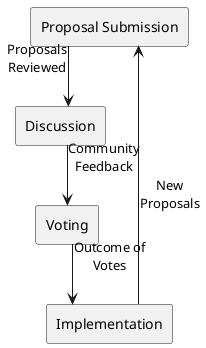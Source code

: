 @startuml
skinparam linetype ortho

rectangle "Proposal Submission" as Submission
rectangle "Discussion" as Discussion
rectangle "Voting" as Voting
rectangle "Implementation" as Implementation

Submission --> Discussion : Proposals\nReviewed
Discussion --> Voting : Community\nFeedback
Voting --> Implementation : Outcome of\nVotes
Implementation --> Submission : New\nProposals

@enduml
